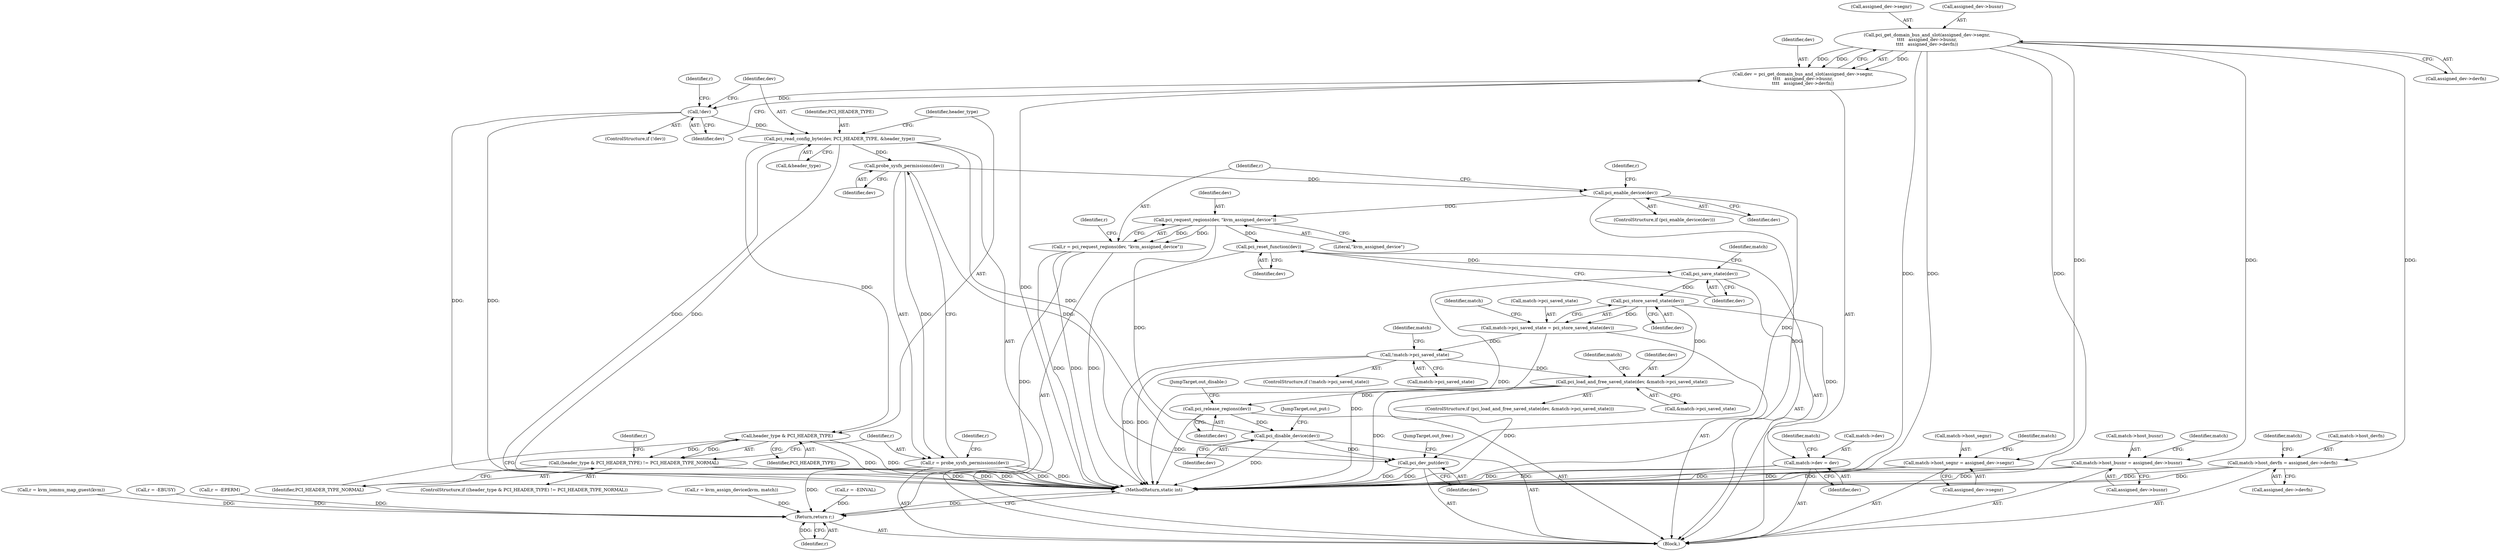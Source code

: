 digraph "0_linux_c4e7f9022e506c6635a5037713c37118e23193e4@API" {
"1000174" [label="(Call,pci_get_domain_bus_and_slot(assigned_dev->segnr,\n\t\t\t\t   assigned_dev->busnr,\n\t\t\t\t   assigned_dev->devfn))"];
"1000172" [label="(Call,dev = pci_get_domain_bus_and_slot(assigned_dev->segnr,\n\t\t\t\t   assigned_dev->busnr,\n\t\t\t\t   assigned_dev->devfn))"];
"1000185" [label="(Call,!dev)"];
"1000193" [label="(Call,pci_read_config_byte(dev, PCI_HEADER_TYPE, &header_type))"];
"1000200" [label="(Call,header_type & PCI_HEADER_TYPE)"];
"1000199" [label="(Call,(header_type & PCI_HEADER_TYPE) != PCI_HEADER_TYPE_NORMAL)"];
"1000212" [label="(Call,probe_sysfs_permissions(dev))"];
"1000210" [label="(Call,r = probe_sysfs_permissions(dev))"];
"1000396" [label="(Return,return r;)"];
"1000218" [label="(Call,pci_enable_device(dev))"];
"1000228" [label="(Call,pci_request_regions(dev, \"kvm_assigned_device\"))"];
"1000226" [label="(Call,r = pci_request_regions(dev, \"kvm_assigned_device\"))"];
"1000235" [label="(Call,pci_reset_function(dev))"];
"1000237" [label="(Call,pci_save_state(dev))"];
"1000243" [label="(Call,pci_store_saved_state(dev))"];
"1000239" [label="(Call,match->pci_saved_state = pci_store_saved_state(dev))"];
"1000246" [label="(Call,!match->pci_saved_state)"];
"1000363" [label="(Call,pci_load_and_free_saved_state(dev, &match->pci_saved_state))"];
"1000374" [label="(Call,pci_release_regions(dev))"];
"1000377" [label="(Call,pci_disable_device(dev))"];
"1000380" [label="(Call,pci_dev_put(dev))"];
"1000285" [label="(Call,match->dev = dev)"];
"1000257" [label="(Call,match->host_segnr = assigned_dev->segnr)"];
"1000264" [label="(Call,match->host_busnr = assigned_dev->busnr)"];
"1000271" [label="(Call,match->host_devfn = assigned_dev->devfn)"];
"1000363" [label="(Call,pci_load_and_free_saved_state(dev, &match->pci_saved_state))"];
"1000105" [label="(Block,)"];
"1000230" [label="(Literal,\"kvm_assigned_device\")"];
"1000374" [label="(Call,pci_release_regions(dev))"];
"1000184" [label="(ControlStructure,if (!dev))"];
"1000232" [label="(Identifier,r)"];
"1000222" [label="(Identifier,r)"];
"1000377" [label="(Call,pci_disable_device(dev))"];
"1000206" [label="(Identifier,r)"];
"1000186" [label="(Identifier,dev)"];
"1000396" [label="(Return,return r;)"];
"1000258" [label="(Call,match->host_segnr)"];
"1000375" [label="(Identifier,dev)"];
"1000252" [label="(Identifier,match)"];
"1000199" [label="(Call,(header_type & PCI_HEADER_TYPE) != PCI_HEADER_TYPE_NORMAL)"];
"1000202" [label="(Identifier,PCI_HEADER_TYPE)"];
"1000172" [label="(Call,dev = pci_get_domain_bus_and_slot(assigned_dev->segnr,\n\t\t\t\t   assigned_dev->busnr,\n\t\t\t\t   assigned_dev->devfn))"];
"1000380" [label="(Call,pci_dev_put(dev))"];
"1000229" [label="(Identifier,dev)"];
"1000266" [label="(Identifier,match)"];
"1000241" [label="(Identifier,match)"];
"1000215" [label="(Identifier,r)"];
"1000196" [label="(Call,&header_type)"];
"1000236" [label="(Identifier,dev)"];
"1000195" [label="(Identifier,PCI_HEADER_TYPE)"];
"1000194" [label="(Identifier,dev)"];
"1000198" [label="(ControlStructure,if ((header_type & PCI_HEADER_TYPE) != PCI_HEADER_TYPE_NORMAL))"];
"1000239" [label="(Call,match->pci_saved_state = pci_store_saved_state(dev))"];
"1000362" [label="(ControlStructure,if (pci_load_and_free_saved_state(dev, &match->pci_saved_state)))"];
"1000285" [label="(Call,match->dev = dev)"];
"1000213" [label="(Identifier,dev)"];
"1000188" [label="(Call,r = -EINVAL)"];
"1000265" [label="(Call,match->host_busnr)"];
"1000372" [label="(Identifier,match)"];
"1000219" [label="(Identifier,dev)"];
"1000248" [label="(Identifier,match)"];
"1000275" [label="(Call,assigned_dev->devfn)"];
"1000397" [label="(Identifier,r)"];
"1000226" [label="(Call,r = pci_request_regions(dev, \"kvm_assigned_device\"))"];
"1000293" [label="(Identifier,match)"];
"1000240" [label="(Call,match->pci_saved_state)"];
"1000212" [label="(Call,probe_sysfs_permissions(dev))"];
"1000382" [label="(JumpTarget,out_free:)"];
"1000332" [label="(Call,r = kvm_iommu_map_guest(kvm))"];
"1000185" [label="(Call,!dev)"];
"1000181" [label="(Call,assigned_dev->devfn)"];
"1000379" [label="(JumpTarget,out_put:)"];
"1000218" [label="(Call,pci_enable_device(dev))"];
"1000228" [label="(Call,pci_request_regions(dev, \"kvm_assigned_device\"))"];
"1000244" [label="(Identifier,dev)"];
"1000261" [label="(Call,assigned_dev->segnr)"];
"1000378" [label="(Identifier,dev)"];
"1000271" [label="(Call,match->host_devfn = assigned_dev->devfn)"];
"1000235" [label="(Call,pci_reset_function(dev))"];
"1000398" [label="(MethodReturn,static int)"];
"1000221" [label="(Call,r = -EBUSY)"];
"1000193" [label="(Call,pci_read_config_byte(dev, PCI_HEADER_TYPE, &header_type))"];
"1000272" [label="(Call,match->host_devfn)"];
"1000268" [label="(Call,assigned_dev->busnr)"];
"1000238" [label="(Identifier,dev)"];
"1000245" [label="(ControlStructure,if (!match->pci_saved_state))"];
"1000246" [label="(Call,!match->pci_saved_state)"];
"1000175" [label="(Call,assigned_dev->segnr)"];
"1000381" [label="(Identifier,dev)"];
"1000257" [label="(Call,match->host_segnr = assigned_dev->segnr)"];
"1000210" [label="(Call,r = probe_sysfs_permissions(dev))"];
"1000200" [label="(Call,header_type & PCI_HEADER_TYPE)"];
"1000201" [label="(Identifier,header_type)"];
"1000273" [label="(Identifier,match)"];
"1000178" [label="(Call,assigned_dev->busnr)"];
"1000237" [label="(Call,pci_save_state(dev))"];
"1000264" [label="(Call,match->host_busnr = assigned_dev->busnr)"];
"1000227" [label="(Identifier,r)"];
"1000286" [label="(Call,match->dev)"];
"1000205" [label="(Call,r = -EPERM)"];
"1000364" [label="(Identifier,dev)"];
"1000280" [label="(Identifier,match)"];
"1000376" [label="(JumpTarget,out_disable:)"];
"1000203" [label="(Identifier,PCI_HEADER_TYPE_NORMAL)"];
"1000243" [label="(Call,pci_store_saved_state(dev))"];
"1000339" [label="(Call,r = kvm_assign_device(kvm, match))"];
"1000174" [label="(Call,pci_get_domain_bus_and_slot(assigned_dev->segnr,\n\t\t\t\t   assigned_dev->busnr,\n\t\t\t\t   assigned_dev->devfn))"];
"1000211" [label="(Identifier,r)"];
"1000365" [label="(Call,&match->pci_saved_state)"];
"1000247" [label="(Call,match->pci_saved_state)"];
"1000173" [label="(Identifier,dev)"];
"1000189" [label="(Identifier,r)"];
"1000289" [label="(Identifier,dev)"];
"1000217" [label="(ControlStructure,if (pci_enable_device(dev)))"];
"1000174" -> "1000172"  [label="AST: "];
"1000174" -> "1000181"  [label="CFG: "];
"1000175" -> "1000174"  [label="AST: "];
"1000178" -> "1000174"  [label="AST: "];
"1000181" -> "1000174"  [label="AST: "];
"1000172" -> "1000174"  [label="CFG: "];
"1000174" -> "1000398"  [label="DDG: "];
"1000174" -> "1000398"  [label="DDG: "];
"1000174" -> "1000398"  [label="DDG: "];
"1000174" -> "1000172"  [label="DDG: "];
"1000174" -> "1000172"  [label="DDG: "];
"1000174" -> "1000172"  [label="DDG: "];
"1000174" -> "1000257"  [label="DDG: "];
"1000174" -> "1000264"  [label="DDG: "];
"1000174" -> "1000271"  [label="DDG: "];
"1000172" -> "1000105"  [label="AST: "];
"1000173" -> "1000172"  [label="AST: "];
"1000186" -> "1000172"  [label="CFG: "];
"1000172" -> "1000398"  [label="DDG: "];
"1000172" -> "1000185"  [label="DDG: "];
"1000185" -> "1000184"  [label="AST: "];
"1000185" -> "1000186"  [label="CFG: "];
"1000186" -> "1000185"  [label="AST: "];
"1000189" -> "1000185"  [label="CFG: "];
"1000194" -> "1000185"  [label="CFG: "];
"1000185" -> "1000398"  [label="DDG: "];
"1000185" -> "1000398"  [label="DDG: "];
"1000185" -> "1000193"  [label="DDG: "];
"1000193" -> "1000105"  [label="AST: "];
"1000193" -> "1000196"  [label="CFG: "];
"1000194" -> "1000193"  [label="AST: "];
"1000195" -> "1000193"  [label="AST: "];
"1000196" -> "1000193"  [label="AST: "];
"1000201" -> "1000193"  [label="CFG: "];
"1000193" -> "1000398"  [label="DDG: "];
"1000193" -> "1000398"  [label="DDG: "];
"1000193" -> "1000200"  [label="DDG: "];
"1000193" -> "1000212"  [label="DDG: "];
"1000193" -> "1000380"  [label="DDG: "];
"1000200" -> "1000199"  [label="AST: "];
"1000200" -> "1000202"  [label="CFG: "];
"1000201" -> "1000200"  [label="AST: "];
"1000202" -> "1000200"  [label="AST: "];
"1000203" -> "1000200"  [label="CFG: "];
"1000200" -> "1000398"  [label="DDG: "];
"1000200" -> "1000398"  [label="DDG: "];
"1000200" -> "1000199"  [label="DDG: "];
"1000200" -> "1000199"  [label="DDG: "];
"1000199" -> "1000198"  [label="AST: "];
"1000199" -> "1000203"  [label="CFG: "];
"1000203" -> "1000199"  [label="AST: "];
"1000206" -> "1000199"  [label="CFG: "];
"1000211" -> "1000199"  [label="CFG: "];
"1000199" -> "1000398"  [label="DDG: "];
"1000199" -> "1000398"  [label="DDG: "];
"1000199" -> "1000398"  [label="DDG: "];
"1000212" -> "1000210"  [label="AST: "];
"1000212" -> "1000213"  [label="CFG: "];
"1000213" -> "1000212"  [label="AST: "];
"1000210" -> "1000212"  [label="CFG: "];
"1000212" -> "1000210"  [label="DDG: "];
"1000212" -> "1000218"  [label="DDG: "];
"1000212" -> "1000380"  [label="DDG: "];
"1000210" -> "1000105"  [label="AST: "];
"1000211" -> "1000210"  [label="AST: "];
"1000215" -> "1000210"  [label="CFG: "];
"1000210" -> "1000398"  [label="DDG: "];
"1000210" -> "1000398"  [label="DDG: "];
"1000210" -> "1000396"  [label="DDG: "];
"1000396" -> "1000105"  [label="AST: "];
"1000396" -> "1000397"  [label="CFG: "];
"1000397" -> "1000396"  [label="AST: "];
"1000398" -> "1000396"  [label="CFG: "];
"1000396" -> "1000398"  [label="DDG: "];
"1000397" -> "1000396"  [label="DDG: "];
"1000188" -> "1000396"  [label="DDG: "];
"1000205" -> "1000396"  [label="DDG: "];
"1000221" -> "1000396"  [label="DDG: "];
"1000332" -> "1000396"  [label="DDG: "];
"1000226" -> "1000396"  [label="DDG: "];
"1000339" -> "1000396"  [label="DDG: "];
"1000218" -> "1000217"  [label="AST: "];
"1000218" -> "1000219"  [label="CFG: "];
"1000219" -> "1000218"  [label="AST: "];
"1000222" -> "1000218"  [label="CFG: "];
"1000227" -> "1000218"  [label="CFG: "];
"1000218" -> "1000398"  [label="DDG: "];
"1000218" -> "1000228"  [label="DDG: "];
"1000218" -> "1000380"  [label="DDG: "];
"1000228" -> "1000226"  [label="AST: "];
"1000228" -> "1000230"  [label="CFG: "];
"1000229" -> "1000228"  [label="AST: "];
"1000230" -> "1000228"  [label="AST: "];
"1000226" -> "1000228"  [label="CFG: "];
"1000228" -> "1000226"  [label="DDG: "];
"1000228" -> "1000226"  [label="DDG: "];
"1000228" -> "1000235"  [label="DDG: "];
"1000228" -> "1000377"  [label="DDG: "];
"1000226" -> "1000105"  [label="AST: "];
"1000227" -> "1000226"  [label="AST: "];
"1000232" -> "1000226"  [label="CFG: "];
"1000226" -> "1000398"  [label="DDG: "];
"1000226" -> "1000398"  [label="DDG: "];
"1000235" -> "1000105"  [label="AST: "];
"1000235" -> "1000236"  [label="CFG: "];
"1000236" -> "1000235"  [label="AST: "];
"1000238" -> "1000235"  [label="CFG: "];
"1000235" -> "1000398"  [label="DDG: "];
"1000235" -> "1000237"  [label="DDG: "];
"1000237" -> "1000105"  [label="AST: "];
"1000237" -> "1000238"  [label="CFG: "];
"1000238" -> "1000237"  [label="AST: "];
"1000241" -> "1000237"  [label="CFG: "];
"1000237" -> "1000398"  [label="DDG: "];
"1000237" -> "1000243"  [label="DDG: "];
"1000243" -> "1000239"  [label="AST: "];
"1000243" -> "1000244"  [label="CFG: "];
"1000244" -> "1000243"  [label="AST: "];
"1000239" -> "1000243"  [label="CFG: "];
"1000243" -> "1000239"  [label="DDG: "];
"1000243" -> "1000285"  [label="DDG: "];
"1000243" -> "1000363"  [label="DDG: "];
"1000239" -> "1000105"  [label="AST: "];
"1000240" -> "1000239"  [label="AST: "];
"1000248" -> "1000239"  [label="CFG: "];
"1000239" -> "1000398"  [label="DDG: "];
"1000239" -> "1000246"  [label="DDG: "];
"1000246" -> "1000245"  [label="AST: "];
"1000246" -> "1000247"  [label="CFG: "];
"1000247" -> "1000246"  [label="AST: "];
"1000252" -> "1000246"  [label="CFG: "];
"1000246" -> "1000398"  [label="DDG: "];
"1000246" -> "1000398"  [label="DDG: "];
"1000246" -> "1000363"  [label="DDG: "];
"1000363" -> "1000362"  [label="AST: "];
"1000363" -> "1000365"  [label="CFG: "];
"1000364" -> "1000363"  [label="AST: "];
"1000365" -> "1000363"  [label="AST: "];
"1000372" -> "1000363"  [label="CFG: "];
"1000363" -> "1000398"  [label="DDG: "];
"1000363" -> "1000398"  [label="DDG: "];
"1000363" -> "1000374"  [label="DDG: "];
"1000374" -> "1000105"  [label="AST: "];
"1000374" -> "1000375"  [label="CFG: "];
"1000375" -> "1000374"  [label="AST: "];
"1000376" -> "1000374"  [label="CFG: "];
"1000374" -> "1000398"  [label="DDG: "];
"1000374" -> "1000377"  [label="DDG: "];
"1000377" -> "1000105"  [label="AST: "];
"1000377" -> "1000378"  [label="CFG: "];
"1000378" -> "1000377"  [label="AST: "];
"1000379" -> "1000377"  [label="CFG: "];
"1000377" -> "1000398"  [label="DDG: "];
"1000377" -> "1000380"  [label="DDG: "];
"1000380" -> "1000105"  [label="AST: "];
"1000380" -> "1000381"  [label="CFG: "];
"1000381" -> "1000380"  [label="AST: "];
"1000382" -> "1000380"  [label="CFG: "];
"1000380" -> "1000398"  [label="DDG: "];
"1000380" -> "1000398"  [label="DDG: "];
"1000285" -> "1000105"  [label="AST: "];
"1000285" -> "1000289"  [label="CFG: "];
"1000286" -> "1000285"  [label="AST: "];
"1000289" -> "1000285"  [label="AST: "];
"1000293" -> "1000285"  [label="CFG: "];
"1000285" -> "1000398"  [label="DDG: "];
"1000285" -> "1000398"  [label="DDG: "];
"1000257" -> "1000105"  [label="AST: "];
"1000257" -> "1000261"  [label="CFG: "];
"1000258" -> "1000257"  [label="AST: "];
"1000261" -> "1000257"  [label="AST: "];
"1000266" -> "1000257"  [label="CFG: "];
"1000257" -> "1000398"  [label="DDG: "];
"1000257" -> "1000398"  [label="DDG: "];
"1000264" -> "1000105"  [label="AST: "];
"1000264" -> "1000268"  [label="CFG: "];
"1000265" -> "1000264"  [label="AST: "];
"1000268" -> "1000264"  [label="AST: "];
"1000273" -> "1000264"  [label="CFG: "];
"1000264" -> "1000398"  [label="DDG: "];
"1000264" -> "1000398"  [label="DDG: "];
"1000271" -> "1000105"  [label="AST: "];
"1000271" -> "1000275"  [label="CFG: "];
"1000272" -> "1000271"  [label="AST: "];
"1000275" -> "1000271"  [label="AST: "];
"1000280" -> "1000271"  [label="CFG: "];
"1000271" -> "1000398"  [label="DDG: "];
"1000271" -> "1000398"  [label="DDG: "];
}
